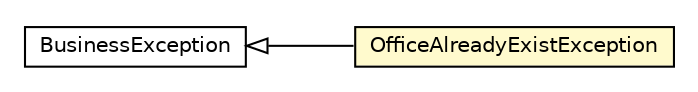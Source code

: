 #!/usr/local/bin/dot
#
# Class diagram 
# Generated by UMLGraph version 5.1 (http://www.umlgraph.org/)
#

digraph G {
	edge [fontname="Helvetica",fontsize=10,labelfontname="Helvetica",labelfontsize=10];
	node [fontname="Helvetica",fontsize=10,shape=plaintext];
	nodesep=0.25;
	ranksep=0.5;
	rankdir=LR;
	// com.inn.headstartdemo.exceptions.application.BusinessException
	c20367 [label=<<table title="com.inn.headstartdemo.exceptions.application.BusinessException" border="0" cellborder="1" cellspacing="0" cellpadding="2" port="p" href="./BusinessException.html">
		<tr><td><table border="0" cellspacing="0" cellpadding="1">
<tr><td align="center" balign="center"> BusinessException </td></tr>
		</table></td></tr>
		</table>>, fontname="Helvetica", fontcolor="black", fontsize=10.0];
	// com.inn.headstartdemo.exceptions.application.OfficeAlreadyExistException
	c20380 [label=<<table title="com.inn.headstartdemo.exceptions.application.OfficeAlreadyExistException" border="0" cellborder="1" cellspacing="0" cellpadding="2" port="p" bgcolor="lemonChiffon" href="./OfficeAlreadyExistException.html">
		<tr><td><table border="0" cellspacing="0" cellpadding="1">
<tr><td align="center" balign="center"> OfficeAlreadyExistException </td></tr>
		</table></td></tr>
		</table>>, fontname="Helvetica", fontcolor="black", fontsize=10.0];
	//com.inn.headstartdemo.exceptions.application.OfficeAlreadyExistException extends com.inn.headstartdemo.exceptions.application.BusinessException
	c20367:p -> c20380:p [dir=back,arrowtail=empty];
}


